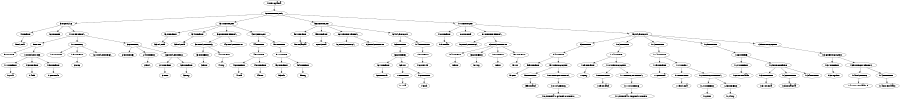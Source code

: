 digraph G {
	size="6,6"
	i4__IDENT -> i5__Soma
	i3__CLASSE -> i4__IDENT
	i3__CLASSE -> i6__NONE
	i8__VAR -> i9__NONE
	i11__IDENT -> i12__a
	i10__LISTA_VAR -> i11__IDENT
	i13__IDENT -> i14__b
	i10__LISTA_VAR -> i13__IDENT
	i15__IDENT -> i16__result
	i10__LISTA_VAR -> i15__IDENT
	i8__VAR -> i10__LISTA_VAR
	i7__MEMBROS -> i8__VAR
	i17__FUNC -> i18__NONE
	i19__IDENT -> i20__c
	i17__FUNC -> i19__IDENT
	i17__FUNC -> i21__LISTA_ARGS
	i7__MEMBROS -> i17__FUNC
	i22__FUNC -> i23__NONE
	i24__IDENT -> i25__S
	i22__FUNC -> i24__IDENT
	i27__IDENT -> i28__x
	i26__LISTA_ARGS -> i27__IDENT
	i29__IDENT -> i30__y
	i26__LISTA_ARGS -> i29__IDENT
	i22__FUNC -> i26__LISTA_ARGS
	i7__MEMBROS -> i22__FUNC
	i3__CLASSE -> i7__MEMBROS
	i2__DEFINICOES -> i3__CLASSE
	i32__IDENT -> i33__Soma
	i31__FUNCAO -> i32__IDENT
	i34__IDENT -> i35__Soma
	i31__FUNCAO -> i34__IDENT
	i38__IDENT -> i39__x
	i37__LISTA_ARGS -> i38__IDENT
	i40__IDENT -> i41__y
	i37__LISTA_ARGS -> i40__IDENT
	i36__PARAMETROS -> i37__LISTA_ARGS
	i36__PARAMETROS -> i42__LISTA_TEMP
	i31__FUNCAO -> i36__PARAMETROS
	i46__IDENT -> i47__a
	i45__ATRIB -> i46__IDENT
	i48__IDENT -> i49__x
	i45__ATRIB -> i48__IDENT
	i44__ATRIB -> i45__ATRIB
	i43__SEQ_COM -> i44__ATRIB
	i52__IDENT -> i53__b
	i51__ATRIB -> i52__IDENT
	i54__IDENT -> i55__y
	i51__ATRIB -> i54__IDENT
	i50__ATRIB -> i51__ATRIB
	i43__SEQ_COM -> i50__ATRIB
	i31__FUNCAO -> i43__SEQ_COM
	i2__DEFINICOES -> i31__FUNCAO
	i57__IDENT -> i58__calcula
	i56__FUNCAO -> i57__IDENT
	i59__IDENT -> i60__Soma
	i56__FUNCAO -> i59__IDENT
	i61__PARAMETROS -> i62__LISTA_ARGS
	i61__PARAMETROS -> i63__LISTA_TEMP
	i56__FUNCAO -> i61__PARAMETROS
	i67__IDENT -> i68__result
	i66__ATRIB -> i67__IDENT
	i70__IDENT -> i71__a
	"i69__+" -> i70__IDENT
	i72__IDENT -> i73__b
	"i69__+" -> i72__IDENT
	i66__ATRIB -> "i69__+"
	i65__ATRIB -> i66__ATRIB
	i64__SEQ_COM -> i65__ATRIB
	i75__IDENT -> i76__result
	i74__RETURN -> i75__IDENT
	i64__SEQ_COM -> i74__RETURN
	i56__FUNCAO -> i64__SEQ_COM
	i2__DEFINICOES -> i56__FUNCAO
	i78__IDENT -> i79__main
	i77__FUNCAO -> i78__IDENT
	i77__FUNCAO -> i80__NONE
	i81__PARAMETROS -> i82__LISTA_ARGS
	i84__IDENT -> i85__x
	i83__LISTA_TEMP -> i84__IDENT
	i86__IDENT -> i87__y
	i83__LISTA_TEMP -> i86__IDENT
	i88__IDENT -> i89__r
	i83__LISTA_TEMP -> i88__IDENT
	i90__IDENT -> i91__s
	i83__LISTA_TEMP -> i90__IDENT
	i81__PARAMETROS -> i83__LISTA_TEMP
	i77__FUNCAO -> i81__PARAMETROS
	i95__IDENT -> i96__x
	i94__ATRIB -> i95__IDENT
	i98__IDENT -> i99__scanf
	i97__FUNC_CALL -> i98__IDENT
	i101__STRING -> "i102__Insira o primeiro numero":" "
	i100__ARGUMENTOS -> i101__STRING
	i97__FUNC_CALL -> i100__ARGUMENTOS
	i94__ATRIB -> i97__FUNC_CALL
	i93__ATRIB -> i94__ATRIB
	i92__SEQ_COM -> i93__ATRIB
	i105__IDENT -> i106__y
	i104__ATRIB -> i105__IDENT
	i108__IDENT -> i109__scanf
	i107__FUNC_CALL -> i108__IDENT
	i111__STRING -> "i112__Insira o segundo numero ":" "
	i110__ARGUMENTOS -> i111__STRING
	i107__FUNC_CALL -> i110__ARGUMENTOS
	i104__ATRIB -> i107__FUNC_CALL
	i103__ATRIB -> i104__ATRIB
	i92__SEQ_COM -> i103__ATRIB
	i115__IDENT -> i116__soma
	i114__ATRIB -> i115__IDENT
	i118__IDENT -> i119__Soma
	i117__NEW -> i118__IDENT
	i121__IDENT -> i122__x
	i120__ARGUMENTOS -> i121__IDENT
	i123__IDENT -> i124__y
	i120__ARGUMENTOS -> i123__IDENT
	i117__NEW -> i120__ARGUMENTOS
	i114__ATRIB -> i117__NEW
	i113__ATRIB -> i114__ATRIB
	i92__SEQ_COM -> i113__ATRIB
	i127__IDENT -> i128__resultado
	i126__ATRIB -> i127__IDENT
	i130__IDENT -> i131__soma
	i129__PONTEIRO -> i130__IDENT
	i132__IDENT -> i133__calcula
	i129__PONTEIRO -> i132__IDENT
	i129__PONTEIRO -> i134__NONE
	i126__ATRIB -> i129__PONTEIRO
	i125__ATRIB -> i126__ATRIB
	i92__SEQ_COM -> i125__ATRIB
	i137__IDENT -> i138__print
	i136__FUNC_CALL -> i137__IDENT
	i140__STRING -> "i141__O resultado é":" "
	i139__ARGUMENTOS -> i140__STRING
	i142__IDENT -> i143__resultado
	i139__ARGUMENTOS -> i142__IDENT
	i136__FUNC_CALL -> i139__ARGUMENTOS
	i135__FUNC_CALL -> i136__FUNC_CALL
	i92__SEQ_COM -> i135__FUNC_CALL
	i77__FUNCAO -> i92__SEQ_COM
	i2__DEFINICOES -> i77__FUNCAO
	i1__Programa -> i2__DEFINICOES
}
